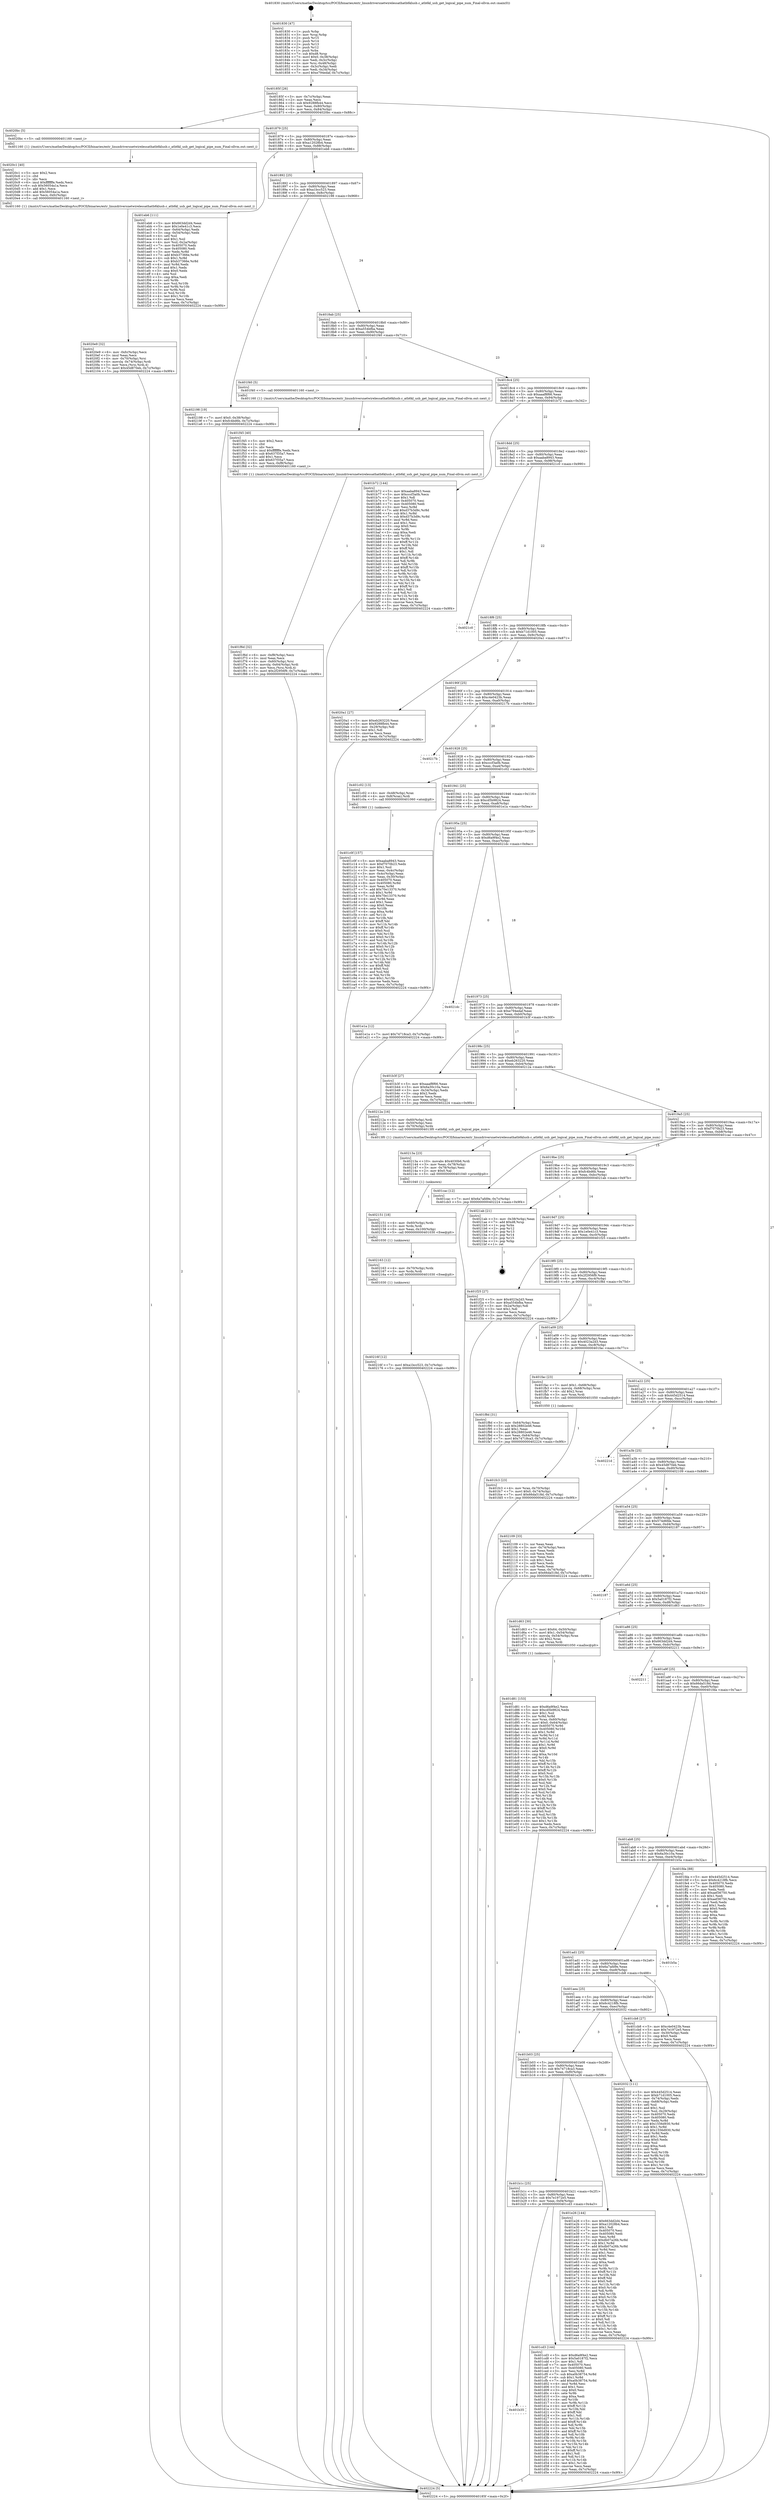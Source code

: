 digraph "0x401830" {
  label = "0x401830 (/mnt/c/Users/mathe/Desktop/tcc/POCII/binaries/extr_linuxdriversnetwirelessathath6klusb.c_ath6kl_usb_get_logical_pipe_num_Final-ollvm.out::main(0))"
  labelloc = "t"
  node[shape=record]

  Entry [label="",width=0.3,height=0.3,shape=circle,fillcolor=black,style=filled]
  "0x40185f" [label="{
     0x40185f [26]\l
     | [instrs]\l
     &nbsp;&nbsp;0x40185f \<+3\>: mov -0x7c(%rbp),%eax\l
     &nbsp;&nbsp;0x401862 \<+2\>: mov %eax,%ecx\l
     &nbsp;&nbsp;0x401864 \<+6\>: sub $0x9288fb44,%ecx\l
     &nbsp;&nbsp;0x40186a \<+3\>: mov %eax,-0x80(%rbp)\l
     &nbsp;&nbsp;0x40186d \<+6\>: mov %ecx,-0x84(%rbp)\l
     &nbsp;&nbsp;0x401873 \<+6\>: je 00000000004020bc \<main+0x88c\>\l
  }"]
  "0x4020bc" [label="{
     0x4020bc [5]\l
     | [instrs]\l
     &nbsp;&nbsp;0x4020bc \<+5\>: call 0000000000401160 \<next_i\>\l
     | [calls]\l
     &nbsp;&nbsp;0x401160 \{1\} (/mnt/c/Users/mathe/Desktop/tcc/POCII/binaries/extr_linuxdriversnetwirelessathath6klusb.c_ath6kl_usb_get_logical_pipe_num_Final-ollvm.out::next_i)\l
  }"]
  "0x401879" [label="{
     0x401879 [25]\l
     | [instrs]\l
     &nbsp;&nbsp;0x401879 \<+5\>: jmp 000000000040187e \<main+0x4e\>\l
     &nbsp;&nbsp;0x40187e \<+3\>: mov -0x80(%rbp),%eax\l
     &nbsp;&nbsp;0x401881 \<+5\>: sub $0xa12028b4,%eax\l
     &nbsp;&nbsp;0x401886 \<+6\>: mov %eax,-0x88(%rbp)\l
     &nbsp;&nbsp;0x40188c \<+6\>: je 0000000000401eb6 \<main+0x686\>\l
  }"]
  Exit [label="",width=0.3,height=0.3,shape=circle,fillcolor=black,style=filled,peripheries=2]
  "0x401eb6" [label="{
     0x401eb6 [111]\l
     | [instrs]\l
     &nbsp;&nbsp;0x401eb6 \<+5\>: mov $0x663dd2d4,%eax\l
     &nbsp;&nbsp;0x401ebb \<+5\>: mov $0x1e0e41c3,%ecx\l
     &nbsp;&nbsp;0x401ec0 \<+3\>: mov -0x64(%rbp),%edx\l
     &nbsp;&nbsp;0x401ec3 \<+3\>: cmp -0x54(%rbp),%edx\l
     &nbsp;&nbsp;0x401ec6 \<+4\>: setl %sil\l
     &nbsp;&nbsp;0x401eca \<+4\>: and $0x1,%sil\l
     &nbsp;&nbsp;0x401ece \<+4\>: mov %sil,-0x2a(%rbp)\l
     &nbsp;&nbsp;0x401ed2 \<+7\>: mov 0x405070,%edx\l
     &nbsp;&nbsp;0x401ed9 \<+7\>: mov 0x405080,%edi\l
     &nbsp;&nbsp;0x401ee0 \<+3\>: mov %edx,%r8d\l
     &nbsp;&nbsp;0x401ee3 \<+7\>: add $0xb37366e,%r8d\l
     &nbsp;&nbsp;0x401eea \<+4\>: sub $0x1,%r8d\l
     &nbsp;&nbsp;0x401eee \<+7\>: sub $0xb37366e,%r8d\l
     &nbsp;&nbsp;0x401ef5 \<+4\>: imul %r8d,%edx\l
     &nbsp;&nbsp;0x401ef9 \<+3\>: and $0x1,%edx\l
     &nbsp;&nbsp;0x401efc \<+3\>: cmp $0x0,%edx\l
     &nbsp;&nbsp;0x401eff \<+4\>: sete %sil\l
     &nbsp;&nbsp;0x401f03 \<+3\>: cmp $0xa,%edi\l
     &nbsp;&nbsp;0x401f06 \<+4\>: setl %r9b\l
     &nbsp;&nbsp;0x401f0a \<+3\>: mov %sil,%r10b\l
     &nbsp;&nbsp;0x401f0d \<+3\>: and %r9b,%r10b\l
     &nbsp;&nbsp;0x401f10 \<+3\>: xor %r9b,%sil\l
     &nbsp;&nbsp;0x401f13 \<+3\>: or %sil,%r10b\l
     &nbsp;&nbsp;0x401f16 \<+4\>: test $0x1,%r10b\l
     &nbsp;&nbsp;0x401f1a \<+3\>: cmovne %ecx,%eax\l
     &nbsp;&nbsp;0x401f1d \<+3\>: mov %eax,-0x7c(%rbp)\l
     &nbsp;&nbsp;0x401f20 \<+5\>: jmp 0000000000402224 \<main+0x9f4\>\l
  }"]
  "0x401892" [label="{
     0x401892 [25]\l
     | [instrs]\l
     &nbsp;&nbsp;0x401892 \<+5\>: jmp 0000000000401897 \<main+0x67\>\l
     &nbsp;&nbsp;0x401897 \<+3\>: mov -0x80(%rbp),%eax\l
     &nbsp;&nbsp;0x40189a \<+5\>: sub $0xa1bcc523,%eax\l
     &nbsp;&nbsp;0x40189f \<+6\>: mov %eax,-0x8c(%rbp)\l
     &nbsp;&nbsp;0x4018a5 \<+6\>: je 0000000000402198 \<main+0x968\>\l
  }"]
  "0x40216f" [label="{
     0x40216f [12]\l
     | [instrs]\l
     &nbsp;&nbsp;0x40216f \<+7\>: movl $0xa1bcc523,-0x7c(%rbp)\l
     &nbsp;&nbsp;0x402176 \<+5\>: jmp 0000000000402224 \<main+0x9f4\>\l
  }"]
  "0x402198" [label="{
     0x402198 [19]\l
     | [instrs]\l
     &nbsp;&nbsp;0x402198 \<+7\>: movl $0x0,-0x38(%rbp)\l
     &nbsp;&nbsp;0x40219f \<+7\>: movl $0xfc4bd6b,-0x7c(%rbp)\l
     &nbsp;&nbsp;0x4021a6 \<+5\>: jmp 0000000000402224 \<main+0x9f4\>\l
  }"]
  "0x4018ab" [label="{
     0x4018ab [25]\l
     | [instrs]\l
     &nbsp;&nbsp;0x4018ab \<+5\>: jmp 00000000004018b0 \<main+0x80\>\l
     &nbsp;&nbsp;0x4018b0 \<+3\>: mov -0x80(%rbp),%eax\l
     &nbsp;&nbsp;0x4018b3 \<+5\>: sub $0xa554bfba,%eax\l
     &nbsp;&nbsp;0x4018b8 \<+6\>: mov %eax,-0x90(%rbp)\l
     &nbsp;&nbsp;0x4018be \<+6\>: je 0000000000401f40 \<main+0x710\>\l
  }"]
  "0x402163" [label="{
     0x402163 [12]\l
     | [instrs]\l
     &nbsp;&nbsp;0x402163 \<+4\>: mov -0x70(%rbp),%rdx\l
     &nbsp;&nbsp;0x402167 \<+3\>: mov %rdx,%rdi\l
     &nbsp;&nbsp;0x40216a \<+5\>: call 0000000000401030 \<free@plt\>\l
     | [calls]\l
     &nbsp;&nbsp;0x401030 \{1\} (unknown)\l
  }"]
  "0x401f40" [label="{
     0x401f40 [5]\l
     | [instrs]\l
     &nbsp;&nbsp;0x401f40 \<+5\>: call 0000000000401160 \<next_i\>\l
     | [calls]\l
     &nbsp;&nbsp;0x401160 \{1\} (/mnt/c/Users/mathe/Desktop/tcc/POCII/binaries/extr_linuxdriversnetwirelessathath6klusb.c_ath6kl_usb_get_logical_pipe_num_Final-ollvm.out::next_i)\l
  }"]
  "0x4018c4" [label="{
     0x4018c4 [25]\l
     | [instrs]\l
     &nbsp;&nbsp;0x4018c4 \<+5\>: jmp 00000000004018c9 \<main+0x99\>\l
     &nbsp;&nbsp;0x4018c9 \<+3\>: mov -0x80(%rbp),%eax\l
     &nbsp;&nbsp;0x4018cc \<+5\>: sub $0xaaaf8f66,%eax\l
     &nbsp;&nbsp;0x4018d1 \<+6\>: mov %eax,-0x94(%rbp)\l
     &nbsp;&nbsp;0x4018d7 \<+6\>: je 0000000000401b72 \<main+0x342\>\l
  }"]
  "0x402151" [label="{
     0x402151 [18]\l
     | [instrs]\l
     &nbsp;&nbsp;0x402151 \<+4\>: mov -0x60(%rbp),%rdx\l
     &nbsp;&nbsp;0x402155 \<+3\>: mov %rdx,%rdi\l
     &nbsp;&nbsp;0x402158 \<+6\>: mov %eax,-0x100(%rbp)\l
     &nbsp;&nbsp;0x40215e \<+5\>: call 0000000000401030 \<free@plt\>\l
     | [calls]\l
     &nbsp;&nbsp;0x401030 \{1\} (unknown)\l
  }"]
  "0x401b72" [label="{
     0x401b72 [144]\l
     | [instrs]\l
     &nbsp;&nbsp;0x401b72 \<+5\>: mov $0xaaba8943,%eax\l
     &nbsp;&nbsp;0x401b77 \<+5\>: mov $0xcccf3a0b,%ecx\l
     &nbsp;&nbsp;0x401b7c \<+2\>: mov $0x1,%dl\l
     &nbsp;&nbsp;0x401b7e \<+7\>: mov 0x405070,%esi\l
     &nbsp;&nbsp;0x401b85 \<+7\>: mov 0x405080,%edi\l
     &nbsp;&nbsp;0x401b8c \<+3\>: mov %esi,%r8d\l
     &nbsp;&nbsp;0x401b8f \<+7\>: add $0xd37b3d9c,%r8d\l
     &nbsp;&nbsp;0x401b96 \<+4\>: sub $0x1,%r8d\l
     &nbsp;&nbsp;0x401b9a \<+7\>: sub $0xd37b3d9c,%r8d\l
     &nbsp;&nbsp;0x401ba1 \<+4\>: imul %r8d,%esi\l
     &nbsp;&nbsp;0x401ba5 \<+3\>: and $0x1,%esi\l
     &nbsp;&nbsp;0x401ba8 \<+3\>: cmp $0x0,%esi\l
     &nbsp;&nbsp;0x401bab \<+4\>: sete %r9b\l
     &nbsp;&nbsp;0x401baf \<+3\>: cmp $0xa,%edi\l
     &nbsp;&nbsp;0x401bb2 \<+4\>: setl %r10b\l
     &nbsp;&nbsp;0x401bb6 \<+3\>: mov %r9b,%r11b\l
     &nbsp;&nbsp;0x401bb9 \<+4\>: xor $0xff,%r11b\l
     &nbsp;&nbsp;0x401bbd \<+3\>: mov %r10b,%bl\l
     &nbsp;&nbsp;0x401bc0 \<+3\>: xor $0xff,%bl\l
     &nbsp;&nbsp;0x401bc3 \<+3\>: xor $0x1,%dl\l
     &nbsp;&nbsp;0x401bc6 \<+3\>: mov %r11b,%r14b\l
     &nbsp;&nbsp;0x401bc9 \<+4\>: and $0xff,%r14b\l
     &nbsp;&nbsp;0x401bcd \<+3\>: and %dl,%r9b\l
     &nbsp;&nbsp;0x401bd0 \<+3\>: mov %bl,%r15b\l
     &nbsp;&nbsp;0x401bd3 \<+4\>: and $0xff,%r15b\l
     &nbsp;&nbsp;0x401bd7 \<+3\>: and %dl,%r10b\l
     &nbsp;&nbsp;0x401bda \<+3\>: or %r9b,%r14b\l
     &nbsp;&nbsp;0x401bdd \<+3\>: or %r10b,%r15b\l
     &nbsp;&nbsp;0x401be0 \<+3\>: xor %r15b,%r14b\l
     &nbsp;&nbsp;0x401be3 \<+3\>: or %bl,%r11b\l
     &nbsp;&nbsp;0x401be6 \<+4\>: xor $0xff,%r11b\l
     &nbsp;&nbsp;0x401bea \<+3\>: or $0x1,%dl\l
     &nbsp;&nbsp;0x401bed \<+3\>: and %dl,%r11b\l
     &nbsp;&nbsp;0x401bf0 \<+3\>: or %r11b,%r14b\l
     &nbsp;&nbsp;0x401bf3 \<+4\>: test $0x1,%r14b\l
     &nbsp;&nbsp;0x401bf7 \<+3\>: cmovne %ecx,%eax\l
     &nbsp;&nbsp;0x401bfa \<+3\>: mov %eax,-0x7c(%rbp)\l
     &nbsp;&nbsp;0x401bfd \<+5\>: jmp 0000000000402224 \<main+0x9f4\>\l
  }"]
  "0x4018dd" [label="{
     0x4018dd [25]\l
     | [instrs]\l
     &nbsp;&nbsp;0x4018dd \<+5\>: jmp 00000000004018e2 \<main+0xb2\>\l
     &nbsp;&nbsp;0x4018e2 \<+3\>: mov -0x80(%rbp),%eax\l
     &nbsp;&nbsp;0x4018e5 \<+5\>: sub $0xaaba8943,%eax\l
     &nbsp;&nbsp;0x4018ea \<+6\>: mov %eax,-0x98(%rbp)\l
     &nbsp;&nbsp;0x4018f0 \<+6\>: je 00000000004021c0 \<main+0x990\>\l
  }"]
  "0x40213a" [label="{
     0x40213a [23]\l
     | [instrs]\l
     &nbsp;&nbsp;0x40213a \<+10\>: movabs $0x4030b6,%rdi\l
     &nbsp;&nbsp;0x402144 \<+3\>: mov %eax,-0x78(%rbp)\l
     &nbsp;&nbsp;0x402147 \<+3\>: mov -0x78(%rbp),%esi\l
     &nbsp;&nbsp;0x40214a \<+2\>: mov $0x0,%al\l
     &nbsp;&nbsp;0x40214c \<+5\>: call 0000000000401040 \<printf@plt\>\l
     | [calls]\l
     &nbsp;&nbsp;0x401040 \{1\} (unknown)\l
  }"]
  "0x4021c0" [label="{
     0x4021c0\l
  }", style=dashed]
  "0x4018f6" [label="{
     0x4018f6 [25]\l
     | [instrs]\l
     &nbsp;&nbsp;0x4018f6 \<+5\>: jmp 00000000004018fb \<main+0xcb\>\l
     &nbsp;&nbsp;0x4018fb \<+3\>: mov -0x80(%rbp),%eax\l
     &nbsp;&nbsp;0x4018fe \<+5\>: sub $0xb71d1005,%eax\l
     &nbsp;&nbsp;0x401903 \<+6\>: mov %eax,-0x9c(%rbp)\l
     &nbsp;&nbsp;0x401909 \<+6\>: je 00000000004020a1 \<main+0x871\>\l
  }"]
  "0x4020e9" [label="{
     0x4020e9 [32]\l
     | [instrs]\l
     &nbsp;&nbsp;0x4020e9 \<+6\>: mov -0xfc(%rbp),%ecx\l
     &nbsp;&nbsp;0x4020ef \<+3\>: imul %eax,%ecx\l
     &nbsp;&nbsp;0x4020f2 \<+4\>: mov -0x70(%rbp),%rsi\l
     &nbsp;&nbsp;0x4020f6 \<+4\>: movslq -0x74(%rbp),%rdi\l
     &nbsp;&nbsp;0x4020fa \<+3\>: mov %ecx,(%rsi,%rdi,4)\l
     &nbsp;&nbsp;0x4020fd \<+7\>: movl $0x45d870eb,-0x7c(%rbp)\l
     &nbsp;&nbsp;0x402104 \<+5\>: jmp 0000000000402224 \<main+0x9f4\>\l
  }"]
  "0x4020a1" [label="{
     0x4020a1 [27]\l
     | [instrs]\l
     &nbsp;&nbsp;0x4020a1 \<+5\>: mov $0xeb263220,%eax\l
     &nbsp;&nbsp;0x4020a6 \<+5\>: mov $0x9288fb44,%ecx\l
     &nbsp;&nbsp;0x4020ab \<+3\>: mov -0x29(%rbp),%dl\l
     &nbsp;&nbsp;0x4020ae \<+3\>: test $0x1,%dl\l
     &nbsp;&nbsp;0x4020b1 \<+3\>: cmovne %ecx,%eax\l
     &nbsp;&nbsp;0x4020b4 \<+3\>: mov %eax,-0x7c(%rbp)\l
     &nbsp;&nbsp;0x4020b7 \<+5\>: jmp 0000000000402224 \<main+0x9f4\>\l
  }"]
  "0x40190f" [label="{
     0x40190f [25]\l
     | [instrs]\l
     &nbsp;&nbsp;0x40190f \<+5\>: jmp 0000000000401914 \<main+0xe4\>\l
     &nbsp;&nbsp;0x401914 \<+3\>: mov -0x80(%rbp),%eax\l
     &nbsp;&nbsp;0x401917 \<+5\>: sub $0xc4e0423b,%eax\l
     &nbsp;&nbsp;0x40191c \<+6\>: mov %eax,-0xa0(%rbp)\l
     &nbsp;&nbsp;0x401922 \<+6\>: je 000000000040217b \<main+0x94b\>\l
  }"]
  "0x4020c1" [label="{
     0x4020c1 [40]\l
     | [instrs]\l
     &nbsp;&nbsp;0x4020c1 \<+5\>: mov $0x2,%ecx\l
     &nbsp;&nbsp;0x4020c6 \<+1\>: cltd\l
     &nbsp;&nbsp;0x4020c7 \<+2\>: idiv %ecx\l
     &nbsp;&nbsp;0x4020c9 \<+6\>: imul $0xfffffffe,%edx,%ecx\l
     &nbsp;&nbsp;0x4020cf \<+6\>: sub $0x56054a1a,%ecx\l
     &nbsp;&nbsp;0x4020d5 \<+3\>: add $0x1,%ecx\l
     &nbsp;&nbsp;0x4020d8 \<+6\>: add $0x56054a1a,%ecx\l
     &nbsp;&nbsp;0x4020de \<+6\>: mov %ecx,-0xfc(%rbp)\l
     &nbsp;&nbsp;0x4020e4 \<+5\>: call 0000000000401160 \<next_i\>\l
     | [calls]\l
     &nbsp;&nbsp;0x401160 \{1\} (/mnt/c/Users/mathe/Desktop/tcc/POCII/binaries/extr_linuxdriversnetwirelessathath6klusb.c_ath6kl_usb_get_logical_pipe_num_Final-ollvm.out::next_i)\l
  }"]
  "0x40217b" [label="{
     0x40217b\l
  }", style=dashed]
  "0x401928" [label="{
     0x401928 [25]\l
     | [instrs]\l
     &nbsp;&nbsp;0x401928 \<+5\>: jmp 000000000040192d \<main+0xfd\>\l
     &nbsp;&nbsp;0x40192d \<+3\>: mov -0x80(%rbp),%eax\l
     &nbsp;&nbsp;0x401930 \<+5\>: sub $0xcccf3a0b,%eax\l
     &nbsp;&nbsp;0x401935 \<+6\>: mov %eax,-0xa4(%rbp)\l
     &nbsp;&nbsp;0x40193b \<+6\>: je 0000000000401c02 \<main+0x3d2\>\l
  }"]
  "0x401fc3" [label="{
     0x401fc3 [23]\l
     | [instrs]\l
     &nbsp;&nbsp;0x401fc3 \<+4\>: mov %rax,-0x70(%rbp)\l
     &nbsp;&nbsp;0x401fc7 \<+7\>: movl $0x0,-0x74(%rbp)\l
     &nbsp;&nbsp;0x401fce \<+7\>: movl $0x66da518d,-0x7c(%rbp)\l
     &nbsp;&nbsp;0x401fd5 \<+5\>: jmp 0000000000402224 \<main+0x9f4\>\l
  }"]
  "0x401c02" [label="{
     0x401c02 [13]\l
     | [instrs]\l
     &nbsp;&nbsp;0x401c02 \<+4\>: mov -0x48(%rbp),%rax\l
     &nbsp;&nbsp;0x401c06 \<+4\>: mov 0x8(%rax),%rdi\l
     &nbsp;&nbsp;0x401c0a \<+5\>: call 0000000000401060 \<atoi@plt\>\l
     | [calls]\l
     &nbsp;&nbsp;0x401060 \{1\} (unknown)\l
  }"]
  "0x401941" [label="{
     0x401941 [25]\l
     | [instrs]\l
     &nbsp;&nbsp;0x401941 \<+5\>: jmp 0000000000401946 \<main+0x116\>\l
     &nbsp;&nbsp;0x401946 \<+3\>: mov -0x80(%rbp),%eax\l
     &nbsp;&nbsp;0x401949 \<+5\>: sub $0xcd5b9824,%eax\l
     &nbsp;&nbsp;0x40194e \<+6\>: mov %eax,-0xa8(%rbp)\l
     &nbsp;&nbsp;0x401954 \<+6\>: je 0000000000401e1a \<main+0x5ea\>\l
  }"]
  "0x401f6d" [label="{
     0x401f6d [32]\l
     | [instrs]\l
     &nbsp;&nbsp;0x401f6d \<+6\>: mov -0xf8(%rbp),%ecx\l
     &nbsp;&nbsp;0x401f73 \<+3\>: imul %eax,%ecx\l
     &nbsp;&nbsp;0x401f76 \<+4\>: mov -0x60(%rbp),%rsi\l
     &nbsp;&nbsp;0x401f7a \<+4\>: movslq -0x64(%rbp),%rdi\l
     &nbsp;&nbsp;0x401f7e \<+3\>: mov %ecx,(%rsi,%rdi,4)\l
     &nbsp;&nbsp;0x401f81 \<+7\>: movl $0x2f2956f9,-0x7c(%rbp)\l
     &nbsp;&nbsp;0x401f88 \<+5\>: jmp 0000000000402224 \<main+0x9f4\>\l
  }"]
  "0x401e1a" [label="{
     0x401e1a [12]\l
     | [instrs]\l
     &nbsp;&nbsp;0x401e1a \<+7\>: movl $0x74718ca3,-0x7c(%rbp)\l
     &nbsp;&nbsp;0x401e21 \<+5\>: jmp 0000000000402224 \<main+0x9f4\>\l
  }"]
  "0x40195a" [label="{
     0x40195a [25]\l
     | [instrs]\l
     &nbsp;&nbsp;0x40195a \<+5\>: jmp 000000000040195f \<main+0x12f\>\l
     &nbsp;&nbsp;0x40195f \<+3\>: mov -0x80(%rbp),%eax\l
     &nbsp;&nbsp;0x401962 \<+5\>: sub $0xd6a9f4e2,%eax\l
     &nbsp;&nbsp;0x401967 \<+6\>: mov %eax,-0xac(%rbp)\l
     &nbsp;&nbsp;0x40196d \<+6\>: je 00000000004021dc \<main+0x9ac\>\l
  }"]
  "0x401f45" [label="{
     0x401f45 [40]\l
     | [instrs]\l
     &nbsp;&nbsp;0x401f45 \<+5\>: mov $0x2,%ecx\l
     &nbsp;&nbsp;0x401f4a \<+1\>: cltd\l
     &nbsp;&nbsp;0x401f4b \<+2\>: idiv %ecx\l
     &nbsp;&nbsp;0x401f4d \<+6\>: imul $0xfffffffe,%edx,%ecx\l
     &nbsp;&nbsp;0x401f53 \<+6\>: sub $0x637f35a7,%ecx\l
     &nbsp;&nbsp;0x401f59 \<+3\>: add $0x1,%ecx\l
     &nbsp;&nbsp;0x401f5c \<+6\>: add $0x637f35a7,%ecx\l
     &nbsp;&nbsp;0x401f62 \<+6\>: mov %ecx,-0xf8(%rbp)\l
     &nbsp;&nbsp;0x401f68 \<+5\>: call 0000000000401160 \<next_i\>\l
     | [calls]\l
     &nbsp;&nbsp;0x401160 \{1\} (/mnt/c/Users/mathe/Desktop/tcc/POCII/binaries/extr_linuxdriversnetwirelessathath6klusb.c_ath6kl_usb_get_logical_pipe_num_Final-ollvm.out::next_i)\l
  }"]
  "0x4021dc" [label="{
     0x4021dc\l
  }", style=dashed]
  "0x401973" [label="{
     0x401973 [25]\l
     | [instrs]\l
     &nbsp;&nbsp;0x401973 \<+5\>: jmp 0000000000401978 \<main+0x148\>\l
     &nbsp;&nbsp;0x401978 \<+3\>: mov -0x80(%rbp),%eax\l
     &nbsp;&nbsp;0x40197b \<+5\>: sub $0xe794edaf,%eax\l
     &nbsp;&nbsp;0x401980 \<+6\>: mov %eax,-0xb0(%rbp)\l
     &nbsp;&nbsp;0x401986 \<+6\>: je 0000000000401b3f \<main+0x30f\>\l
  }"]
  "0x401d81" [label="{
     0x401d81 [153]\l
     | [instrs]\l
     &nbsp;&nbsp;0x401d81 \<+5\>: mov $0xd6a9f4e2,%ecx\l
     &nbsp;&nbsp;0x401d86 \<+5\>: mov $0xcd5b9824,%edx\l
     &nbsp;&nbsp;0x401d8b \<+3\>: mov $0x1,%sil\l
     &nbsp;&nbsp;0x401d8e \<+3\>: xor %r8d,%r8d\l
     &nbsp;&nbsp;0x401d91 \<+4\>: mov %rax,-0x60(%rbp)\l
     &nbsp;&nbsp;0x401d95 \<+7\>: movl $0x0,-0x64(%rbp)\l
     &nbsp;&nbsp;0x401d9c \<+8\>: mov 0x405070,%r9d\l
     &nbsp;&nbsp;0x401da4 \<+8\>: mov 0x405080,%r10d\l
     &nbsp;&nbsp;0x401dac \<+4\>: sub $0x1,%r8d\l
     &nbsp;&nbsp;0x401db0 \<+3\>: mov %r9d,%r11d\l
     &nbsp;&nbsp;0x401db3 \<+3\>: add %r8d,%r11d\l
     &nbsp;&nbsp;0x401db6 \<+4\>: imul %r11d,%r9d\l
     &nbsp;&nbsp;0x401dba \<+4\>: and $0x1,%r9d\l
     &nbsp;&nbsp;0x401dbe \<+4\>: cmp $0x0,%r9d\l
     &nbsp;&nbsp;0x401dc2 \<+3\>: sete %bl\l
     &nbsp;&nbsp;0x401dc5 \<+4\>: cmp $0xa,%r10d\l
     &nbsp;&nbsp;0x401dc9 \<+4\>: setl %r14b\l
     &nbsp;&nbsp;0x401dcd \<+3\>: mov %bl,%r15b\l
     &nbsp;&nbsp;0x401dd0 \<+4\>: xor $0xff,%r15b\l
     &nbsp;&nbsp;0x401dd4 \<+3\>: mov %r14b,%r12b\l
     &nbsp;&nbsp;0x401dd7 \<+4\>: xor $0xff,%r12b\l
     &nbsp;&nbsp;0x401ddb \<+4\>: xor $0x0,%sil\l
     &nbsp;&nbsp;0x401ddf \<+3\>: mov %r15b,%r13b\l
     &nbsp;&nbsp;0x401de2 \<+4\>: and $0x0,%r13b\l
     &nbsp;&nbsp;0x401de6 \<+3\>: and %sil,%bl\l
     &nbsp;&nbsp;0x401de9 \<+3\>: mov %r12b,%al\l
     &nbsp;&nbsp;0x401dec \<+2\>: and $0x0,%al\l
     &nbsp;&nbsp;0x401dee \<+3\>: and %sil,%r14b\l
     &nbsp;&nbsp;0x401df1 \<+3\>: or %bl,%r13b\l
     &nbsp;&nbsp;0x401df4 \<+3\>: or %r14b,%al\l
     &nbsp;&nbsp;0x401df7 \<+3\>: xor %al,%r13b\l
     &nbsp;&nbsp;0x401dfa \<+3\>: or %r12b,%r15b\l
     &nbsp;&nbsp;0x401dfd \<+4\>: xor $0xff,%r15b\l
     &nbsp;&nbsp;0x401e01 \<+4\>: or $0x0,%sil\l
     &nbsp;&nbsp;0x401e05 \<+3\>: and %sil,%r15b\l
     &nbsp;&nbsp;0x401e08 \<+3\>: or %r15b,%r13b\l
     &nbsp;&nbsp;0x401e0b \<+4\>: test $0x1,%r13b\l
     &nbsp;&nbsp;0x401e0f \<+3\>: cmovne %edx,%ecx\l
     &nbsp;&nbsp;0x401e12 \<+3\>: mov %ecx,-0x7c(%rbp)\l
     &nbsp;&nbsp;0x401e15 \<+5\>: jmp 0000000000402224 \<main+0x9f4\>\l
  }"]
  "0x401b3f" [label="{
     0x401b3f [27]\l
     | [instrs]\l
     &nbsp;&nbsp;0x401b3f \<+5\>: mov $0xaaaf8f66,%eax\l
     &nbsp;&nbsp;0x401b44 \<+5\>: mov $0x6a30c10a,%ecx\l
     &nbsp;&nbsp;0x401b49 \<+3\>: mov -0x34(%rbp),%edx\l
     &nbsp;&nbsp;0x401b4c \<+3\>: cmp $0x2,%edx\l
     &nbsp;&nbsp;0x401b4f \<+3\>: cmovne %ecx,%eax\l
     &nbsp;&nbsp;0x401b52 \<+3\>: mov %eax,-0x7c(%rbp)\l
     &nbsp;&nbsp;0x401b55 \<+5\>: jmp 0000000000402224 \<main+0x9f4\>\l
  }"]
  "0x40198c" [label="{
     0x40198c [25]\l
     | [instrs]\l
     &nbsp;&nbsp;0x40198c \<+5\>: jmp 0000000000401991 \<main+0x161\>\l
     &nbsp;&nbsp;0x401991 \<+3\>: mov -0x80(%rbp),%eax\l
     &nbsp;&nbsp;0x401994 \<+5\>: sub $0xeb263220,%eax\l
     &nbsp;&nbsp;0x401999 \<+6\>: mov %eax,-0xb4(%rbp)\l
     &nbsp;&nbsp;0x40199f \<+6\>: je 000000000040212a \<main+0x8fa\>\l
  }"]
  "0x402224" [label="{
     0x402224 [5]\l
     | [instrs]\l
     &nbsp;&nbsp;0x402224 \<+5\>: jmp 000000000040185f \<main+0x2f\>\l
  }"]
  "0x401830" [label="{
     0x401830 [47]\l
     | [instrs]\l
     &nbsp;&nbsp;0x401830 \<+1\>: push %rbp\l
     &nbsp;&nbsp;0x401831 \<+3\>: mov %rsp,%rbp\l
     &nbsp;&nbsp;0x401834 \<+2\>: push %r15\l
     &nbsp;&nbsp;0x401836 \<+2\>: push %r14\l
     &nbsp;&nbsp;0x401838 \<+2\>: push %r13\l
     &nbsp;&nbsp;0x40183a \<+2\>: push %r12\l
     &nbsp;&nbsp;0x40183c \<+1\>: push %rbx\l
     &nbsp;&nbsp;0x40183d \<+7\>: sub $0xd8,%rsp\l
     &nbsp;&nbsp;0x401844 \<+7\>: movl $0x0,-0x38(%rbp)\l
     &nbsp;&nbsp;0x40184b \<+3\>: mov %edi,-0x3c(%rbp)\l
     &nbsp;&nbsp;0x40184e \<+4\>: mov %rsi,-0x48(%rbp)\l
     &nbsp;&nbsp;0x401852 \<+3\>: mov -0x3c(%rbp),%edi\l
     &nbsp;&nbsp;0x401855 \<+3\>: mov %edi,-0x34(%rbp)\l
     &nbsp;&nbsp;0x401858 \<+7\>: movl $0xe794edaf,-0x7c(%rbp)\l
  }"]
  "0x401c0f" [label="{
     0x401c0f [157]\l
     | [instrs]\l
     &nbsp;&nbsp;0x401c0f \<+5\>: mov $0xaaba8943,%ecx\l
     &nbsp;&nbsp;0x401c14 \<+5\>: mov $0xf7070b23,%edx\l
     &nbsp;&nbsp;0x401c19 \<+3\>: mov $0x1,%sil\l
     &nbsp;&nbsp;0x401c1c \<+3\>: mov %eax,-0x4c(%rbp)\l
     &nbsp;&nbsp;0x401c1f \<+3\>: mov -0x4c(%rbp),%eax\l
     &nbsp;&nbsp;0x401c22 \<+3\>: mov %eax,-0x30(%rbp)\l
     &nbsp;&nbsp;0x401c25 \<+7\>: mov 0x405070,%eax\l
     &nbsp;&nbsp;0x401c2c \<+8\>: mov 0x405080,%r8d\l
     &nbsp;&nbsp;0x401c34 \<+3\>: mov %eax,%r9d\l
     &nbsp;&nbsp;0x401c37 \<+7\>: add $0x70e13370,%r9d\l
     &nbsp;&nbsp;0x401c3e \<+4\>: sub $0x1,%r9d\l
     &nbsp;&nbsp;0x401c42 \<+7\>: sub $0x70e13370,%r9d\l
     &nbsp;&nbsp;0x401c49 \<+4\>: imul %r9d,%eax\l
     &nbsp;&nbsp;0x401c4d \<+3\>: and $0x1,%eax\l
     &nbsp;&nbsp;0x401c50 \<+3\>: cmp $0x0,%eax\l
     &nbsp;&nbsp;0x401c53 \<+4\>: sete %r10b\l
     &nbsp;&nbsp;0x401c57 \<+4\>: cmp $0xa,%r8d\l
     &nbsp;&nbsp;0x401c5b \<+4\>: setl %r11b\l
     &nbsp;&nbsp;0x401c5f \<+3\>: mov %r10b,%bl\l
     &nbsp;&nbsp;0x401c62 \<+3\>: xor $0xff,%bl\l
     &nbsp;&nbsp;0x401c65 \<+3\>: mov %r11b,%r14b\l
     &nbsp;&nbsp;0x401c68 \<+4\>: xor $0xff,%r14b\l
     &nbsp;&nbsp;0x401c6c \<+4\>: xor $0x0,%sil\l
     &nbsp;&nbsp;0x401c70 \<+3\>: mov %bl,%r15b\l
     &nbsp;&nbsp;0x401c73 \<+4\>: and $0x0,%r15b\l
     &nbsp;&nbsp;0x401c77 \<+3\>: and %sil,%r10b\l
     &nbsp;&nbsp;0x401c7a \<+3\>: mov %r14b,%r12b\l
     &nbsp;&nbsp;0x401c7d \<+4\>: and $0x0,%r12b\l
     &nbsp;&nbsp;0x401c81 \<+3\>: and %sil,%r11b\l
     &nbsp;&nbsp;0x401c84 \<+3\>: or %r10b,%r15b\l
     &nbsp;&nbsp;0x401c87 \<+3\>: or %r11b,%r12b\l
     &nbsp;&nbsp;0x401c8a \<+3\>: xor %r12b,%r15b\l
     &nbsp;&nbsp;0x401c8d \<+3\>: or %r14b,%bl\l
     &nbsp;&nbsp;0x401c90 \<+3\>: xor $0xff,%bl\l
     &nbsp;&nbsp;0x401c93 \<+4\>: or $0x0,%sil\l
     &nbsp;&nbsp;0x401c97 \<+3\>: and %sil,%bl\l
     &nbsp;&nbsp;0x401c9a \<+3\>: or %bl,%r15b\l
     &nbsp;&nbsp;0x401c9d \<+4\>: test $0x1,%r15b\l
     &nbsp;&nbsp;0x401ca1 \<+3\>: cmovne %edx,%ecx\l
     &nbsp;&nbsp;0x401ca4 \<+3\>: mov %ecx,-0x7c(%rbp)\l
     &nbsp;&nbsp;0x401ca7 \<+5\>: jmp 0000000000402224 \<main+0x9f4\>\l
  }"]
  "0x401b35" [label="{
     0x401b35\l
  }", style=dashed]
  "0x40212a" [label="{
     0x40212a [16]\l
     | [instrs]\l
     &nbsp;&nbsp;0x40212a \<+4\>: mov -0x60(%rbp),%rdi\l
     &nbsp;&nbsp;0x40212e \<+3\>: mov -0x50(%rbp),%esi\l
     &nbsp;&nbsp;0x402131 \<+4\>: mov -0x70(%rbp),%rdx\l
     &nbsp;&nbsp;0x402135 \<+5\>: call 00000000004013f0 \<ath6kl_usb_get_logical_pipe_num\>\l
     | [calls]\l
     &nbsp;&nbsp;0x4013f0 \{1\} (/mnt/c/Users/mathe/Desktop/tcc/POCII/binaries/extr_linuxdriversnetwirelessathath6klusb.c_ath6kl_usb_get_logical_pipe_num_Final-ollvm.out::ath6kl_usb_get_logical_pipe_num)\l
  }"]
  "0x4019a5" [label="{
     0x4019a5 [25]\l
     | [instrs]\l
     &nbsp;&nbsp;0x4019a5 \<+5\>: jmp 00000000004019aa \<main+0x17a\>\l
     &nbsp;&nbsp;0x4019aa \<+3\>: mov -0x80(%rbp),%eax\l
     &nbsp;&nbsp;0x4019ad \<+5\>: sub $0xf7070b23,%eax\l
     &nbsp;&nbsp;0x4019b2 \<+6\>: mov %eax,-0xb8(%rbp)\l
     &nbsp;&nbsp;0x4019b8 \<+6\>: je 0000000000401cac \<main+0x47c\>\l
  }"]
  "0x401cd3" [label="{
     0x401cd3 [144]\l
     | [instrs]\l
     &nbsp;&nbsp;0x401cd3 \<+5\>: mov $0xd6a9f4e2,%eax\l
     &nbsp;&nbsp;0x401cd8 \<+5\>: mov $0x5a0187f2,%ecx\l
     &nbsp;&nbsp;0x401cdd \<+2\>: mov $0x1,%dl\l
     &nbsp;&nbsp;0x401cdf \<+7\>: mov 0x405070,%esi\l
     &nbsp;&nbsp;0x401ce6 \<+7\>: mov 0x405080,%edi\l
     &nbsp;&nbsp;0x401ced \<+3\>: mov %esi,%r8d\l
     &nbsp;&nbsp;0x401cf0 \<+7\>: sub $0xa0b38754,%r8d\l
     &nbsp;&nbsp;0x401cf7 \<+4\>: sub $0x1,%r8d\l
     &nbsp;&nbsp;0x401cfb \<+7\>: add $0xa0b38754,%r8d\l
     &nbsp;&nbsp;0x401d02 \<+4\>: imul %r8d,%esi\l
     &nbsp;&nbsp;0x401d06 \<+3\>: and $0x1,%esi\l
     &nbsp;&nbsp;0x401d09 \<+3\>: cmp $0x0,%esi\l
     &nbsp;&nbsp;0x401d0c \<+4\>: sete %r9b\l
     &nbsp;&nbsp;0x401d10 \<+3\>: cmp $0xa,%edi\l
     &nbsp;&nbsp;0x401d13 \<+4\>: setl %r10b\l
     &nbsp;&nbsp;0x401d17 \<+3\>: mov %r9b,%r11b\l
     &nbsp;&nbsp;0x401d1a \<+4\>: xor $0xff,%r11b\l
     &nbsp;&nbsp;0x401d1e \<+3\>: mov %r10b,%bl\l
     &nbsp;&nbsp;0x401d21 \<+3\>: xor $0xff,%bl\l
     &nbsp;&nbsp;0x401d24 \<+3\>: xor $0x1,%dl\l
     &nbsp;&nbsp;0x401d27 \<+3\>: mov %r11b,%r14b\l
     &nbsp;&nbsp;0x401d2a \<+4\>: and $0xff,%r14b\l
     &nbsp;&nbsp;0x401d2e \<+3\>: and %dl,%r9b\l
     &nbsp;&nbsp;0x401d31 \<+3\>: mov %bl,%r15b\l
     &nbsp;&nbsp;0x401d34 \<+4\>: and $0xff,%r15b\l
     &nbsp;&nbsp;0x401d38 \<+3\>: and %dl,%r10b\l
     &nbsp;&nbsp;0x401d3b \<+3\>: or %r9b,%r14b\l
     &nbsp;&nbsp;0x401d3e \<+3\>: or %r10b,%r15b\l
     &nbsp;&nbsp;0x401d41 \<+3\>: xor %r15b,%r14b\l
     &nbsp;&nbsp;0x401d44 \<+3\>: or %bl,%r11b\l
     &nbsp;&nbsp;0x401d47 \<+4\>: xor $0xff,%r11b\l
     &nbsp;&nbsp;0x401d4b \<+3\>: or $0x1,%dl\l
     &nbsp;&nbsp;0x401d4e \<+3\>: and %dl,%r11b\l
     &nbsp;&nbsp;0x401d51 \<+3\>: or %r11b,%r14b\l
     &nbsp;&nbsp;0x401d54 \<+4\>: test $0x1,%r14b\l
     &nbsp;&nbsp;0x401d58 \<+3\>: cmovne %ecx,%eax\l
     &nbsp;&nbsp;0x401d5b \<+3\>: mov %eax,-0x7c(%rbp)\l
     &nbsp;&nbsp;0x401d5e \<+5\>: jmp 0000000000402224 \<main+0x9f4\>\l
  }"]
  "0x401cac" [label="{
     0x401cac [12]\l
     | [instrs]\l
     &nbsp;&nbsp;0x401cac \<+7\>: movl $0x6a7afd9e,-0x7c(%rbp)\l
     &nbsp;&nbsp;0x401cb3 \<+5\>: jmp 0000000000402224 \<main+0x9f4\>\l
  }"]
  "0x4019be" [label="{
     0x4019be [25]\l
     | [instrs]\l
     &nbsp;&nbsp;0x4019be \<+5\>: jmp 00000000004019c3 \<main+0x193\>\l
     &nbsp;&nbsp;0x4019c3 \<+3\>: mov -0x80(%rbp),%eax\l
     &nbsp;&nbsp;0x4019c6 \<+5\>: sub $0xfc4bd6b,%eax\l
     &nbsp;&nbsp;0x4019cb \<+6\>: mov %eax,-0xbc(%rbp)\l
     &nbsp;&nbsp;0x4019d1 \<+6\>: je 00000000004021ab \<main+0x97b\>\l
  }"]
  "0x401b1c" [label="{
     0x401b1c [25]\l
     | [instrs]\l
     &nbsp;&nbsp;0x401b1c \<+5\>: jmp 0000000000401b21 \<main+0x2f1\>\l
     &nbsp;&nbsp;0x401b21 \<+3\>: mov -0x80(%rbp),%eax\l
     &nbsp;&nbsp;0x401b24 \<+5\>: sub $0x7e1972e5,%eax\l
     &nbsp;&nbsp;0x401b29 \<+6\>: mov %eax,-0xf4(%rbp)\l
     &nbsp;&nbsp;0x401b2f \<+6\>: je 0000000000401cd3 \<main+0x4a3\>\l
  }"]
  "0x4021ab" [label="{
     0x4021ab [21]\l
     | [instrs]\l
     &nbsp;&nbsp;0x4021ab \<+3\>: mov -0x38(%rbp),%eax\l
     &nbsp;&nbsp;0x4021ae \<+7\>: add $0xd8,%rsp\l
     &nbsp;&nbsp;0x4021b5 \<+1\>: pop %rbx\l
     &nbsp;&nbsp;0x4021b6 \<+2\>: pop %r12\l
     &nbsp;&nbsp;0x4021b8 \<+2\>: pop %r13\l
     &nbsp;&nbsp;0x4021ba \<+2\>: pop %r14\l
     &nbsp;&nbsp;0x4021bc \<+2\>: pop %r15\l
     &nbsp;&nbsp;0x4021be \<+1\>: pop %rbp\l
     &nbsp;&nbsp;0x4021bf \<+1\>: ret\l
  }"]
  "0x4019d7" [label="{
     0x4019d7 [25]\l
     | [instrs]\l
     &nbsp;&nbsp;0x4019d7 \<+5\>: jmp 00000000004019dc \<main+0x1ac\>\l
     &nbsp;&nbsp;0x4019dc \<+3\>: mov -0x80(%rbp),%eax\l
     &nbsp;&nbsp;0x4019df \<+5\>: sub $0x1e0e41c3,%eax\l
     &nbsp;&nbsp;0x4019e4 \<+6\>: mov %eax,-0xc0(%rbp)\l
     &nbsp;&nbsp;0x4019ea \<+6\>: je 0000000000401f25 \<main+0x6f5\>\l
  }"]
  "0x401e26" [label="{
     0x401e26 [144]\l
     | [instrs]\l
     &nbsp;&nbsp;0x401e26 \<+5\>: mov $0x663dd2d4,%eax\l
     &nbsp;&nbsp;0x401e2b \<+5\>: mov $0xa12028b4,%ecx\l
     &nbsp;&nbsp;0x401e30 \<+2\>: mov $0x1,%dl\l
     &nbsp;&nbsp;0x401e32 \<+7\>: mov 0x405070,%esi\l
     &nbsp;&nbsp;0x401e39 \<+7\>: mov 0x405080,%edi\l
     &nbsp;&nbsp;0x401e40 \<+3\>: mov %esi,%r8d\l
     &nbsp;&nbsp;0x401e43 \<+7\>: sub $0xdb07a26b,%r8d\l
     &nbsp;&nbsp;0x401e4a \<+4\>: sub $0x1,%r8d\l
     &nbsp;&nbsp;0x401e4e \<+7\>: add $0xdb07a26b,%r8d\l
     &nbsp;&nbsp;0x401e55 \<+4\>: imul %r8d,%esi\l
     &nbsp;&nbsp;0x401e59 \<+3\>: and $0x1,%esi\l
     &nbsp;&nbsp;0x401e5c \<+3\>: cmp $0x0,%esi\l
     &nbsp;&nbsp;0x401e5f \<+4\>: sete %r9b\l
     &nbsp;&nbsp;0x401e63 \<+3\>: cmp $0xa,%edi\l
     &nbsp;&nbsp;0x401e66 \<+4\>: setl %r10b\l
     &nbsp;&nbsp;0x401e6a \<+3\>: mov %r9b,%r11b\l
     &nbsp;&nbsp;0x401e6d \<+4\>: xor $0xff,%r11b\l
     &nbsp;&nbsp;0x401e71 \<+3\>: mov %r10b,%bl\l
     &nbsp;&nbsp;0x401e74 \<+3\>: xor $0xff,%bl\l
     &nbsp;&nbsp;0x401e77 \<+3\>: xor $0x0,%dl\l
     &nbsp;&nbsp;0x401e7a \<+3\>: mov %r11b,%r14b\l
     &nbsp;&nbsp;0x401e7d \<+4\>: and $0x0,%r14b\l
     &nbsp;&nbsp;0x401e81 \<+3\>: and %dl,%r9b\l
     &nbsp;&nbsp;0x401e84 \<+3\>: mov %bl,%r15b\l
     &nbsp;&nbsp;0x401e87 \<+4\>: and $0x0,%r15b\l
     &nbsp;&nbsp;0x401e8b \<+3\>: and %dl,%r10b\l
     &nbsp;&nbsp;0x401e8e \<+3\>: or %r9b,%r14b\l
     &nbsp;&nbsp;0x401e91 \<+3\>: or %r10b,%r15b\l
     &nbsp;&nbsp;0x401e94 \<+3\>: xor %r15b,%r14b\l
     &nbsp;&nbsp;0x401e97 \<+3\>: or %bl,%r11b\l
     &nbsp;&nbsp;0x401e9a \<+4\>: xor $0xff,%r11b\l
     &nbsp;&nbsp;0x401e9e \<+3\>: or $0x0,%dl\l
     &nbsp;&nbsp;0x401ea1 \<+3\>: and %dl,%r11b\l
     &nbsp;&nbsp;0x401ea4 \<+3\>: or %r11b,%r14b\l
     &nbsp;&nbsp;0x401ea7 \<+4\>: test $0x1,%r14b\l
     &nbsp;&nbsp;0x401eab \<+3\>: cmovne %ecx,%eax\l
     &nbsp;&nbsp;0x401eae \<+3\>: mov %eax,-0x7c(%rbp)\l
     &nbsp;&nbsp;0x401eb1 \<+5\>: jmp 0000000000402224 \<main+0x9f4\>\l
  }"]
  "0x401f25" [label="{
     0x401f25 [27]\l
     | [instrs]\l
     &nbsp;&nbsp;0x401f25 \<+5\>: mov $0x4023a2d3,%eax\l
     &nbsp;&nbsp;0x401f2a \<+5\>: mov $0xa554bfba,%ecx\l
     &nbsp;&nbsp;0x401f2f \<+3\>: mov -0x2a(%rbp),%dl\l
     &nbsp;&nbsp;0x401f32 \<+3\>: test $0x1,%dl\l
     &nbsp;&nbsp;0x401f35 \<+3\>: cmovne %ecx,%eax\l
     &nbsp;&nbsp;0x401f38 \<+3\>: mov %eax,-0x7c(%rbp)\l
     &nbsp;&nbsp;0x401f3b \<+5\>: jmp 0000000000402224 \<main+0x9f4\>\l
  }"]
  "0x4019f0" [label="{
     0x4019f0 [25]\l
     | [instrs]\l
     &nbsp;&nbsp;0x4019f0 \<+5\>: jmp 00000000004019f5 \<main+0x1c5\>\l
     &nbsp;&nbsp;0x4019f5 \<+3\>: mov -0x80(%rbp),%eax\l
     &nbsp;&nbsp;0x4019f8 \<+5\>: sub $0x2f2956f9,%eax\l
     &nbsp;&nbsp;0x4019fd \<+6\>: mov %eax,-0xc4(%rbp)\l
     &nbsp;&nbsp;0x401a03 \<+6\>: je 0000000000401f8d \<main+0x75d\>\l
  }"]
  "0x401b03" [label="{
     0x401b03 [25]\l
     | [instrs]\l
     &nbsp;&nbsp;0x401b03 \<+5\>: jmp 0000000000401b08 \<main+0x2d8\>\l
     &nbsp;&nbsp;0x401b08 \<+3\>: mov -0x80(%rbp),%eax\l
     &nbsp;&nbsp;0x401b0b \<+5\>: sub $0x74718ca3,%eax\l
     &nbsp;&nbsp;0x401b10 \<+6\>: mov %eax,-0xf0(%rbp)\l
     &nbsp;&nbsp;0x401b16 \<+6\>: je 0000000000401e26 \<main+0x5f6\>\l
  }"]
  "0x401f8d" [label="{
     0x401f8d [31]\l
     | [instrs]\l
     &nbsp;&nbsp;0x401f8d \<+3\>: mov -0x64(%rbp),%eax\l
     &nbsp;&nbsp;0x401f90 \<+5\>: sub $0x28802e46,%eax\l
     &nbsp;&nbsp;0x401f95 \<+3\>: add $0x1,%eax\l
     &nbsp;&nbsp;0x401f98 \<+5\>: add $0x28802e46,%eax\l
     &nbsp;&nbsp;0x401f9d \<+3\>: mov %eax,-0x64(%rbp)\l
     &nbsp;&nbsp;0x401fa0 \<+7\>: movl $0x74718ca3,-0x7c(%rbp)\l
     &nbsp;&nbsp;0x401fa7 \<+5\>: jmp 0000000000402224 \<main+0x9f4\>\l
  }"]
  "0x401a09" [label="{
     0x401a09 [25]\l
     | [instrs]\l
     &nbsp;&nbsp;0x401a09 \<+5\>: jmp 0000000000401a0e \<main+0x1de\>\l
     &nbsp;&nbsp;0x401a0e \<+3\>: mov -0x80(%rbp),%eax\l
     &nbsp;&nbsp;0x401a11 \<+5\>: sub $0x4023a2d3,%eax\l
     &nbsp;&nbsp;0x401a16 \<+6\>: mov %eax,-0xc8(%rbp)\l
     &nbsp;&nbsp;0x401a1c \<+6\>: je 0000000000401fac \<main+0x77c\>\l
  }"]
  "0x402032" [label="{
     0x402032 [111]\l
     | [instrs]\l
     &nbsp;&nbsp;0x402032 \<+5\>: mov $0x445d2514,%eax\l
     &nbsp;&nbsp;0x402037 \<+5\>: mov $0xb71d1005,%ecx\l
     &nbsp;&nbsp;0x40203c \<+3\>: mov -0x74(%rbp),%edx\l
     &nbsp;&nbsp;0x40203f \<+3\>: cmp -0x68(%rbp),%edx\l
     &nbsp;&nbsp;0x402042 \<+4\>: setl %sil\l
     &nbsp;&nbsp;0x402046 \<+4\>: and $0x1,%sil\l
     &nbsp;&nbsp;0x40204a \<+4\>: mov %sil,-0x29(%rbp)\l
     &nbsp;&nbsp;0x40204e \<+7\>: mov 0x405070,%edx\l
     &nbsp;&nbsp;0x402055 \<+7\>: mov 0x405080,%edi\l
     &nbsp;&nbsp;0x40205c \<+3\>: mov %edx,%r8d\l
     &nbsp;&nbsp;0x40205f \<+7\>: add $0x1556d930,%r8d\l
     &nbsp;&nbsp;0x402066 \<+4\>: sub $0x1,%r8d\l
     &nbsp;&nbsp;0x40206a \<+7\>: sub $0x1556d930,%r8d\l
     &nbsp;&nbsp;0x402071 \<+4\>: imul %r8d,%edx\l
     &nbsp;&nbsp;0x402075 \<+3\>: and $0x1,%edx\l
     &nbsp;&nbsp;0x402078 \<+3\>: cmp $0x0,%edx\l
     &nbsp;&nbsp;0x40207b \<+4\>: sete %sil\l
     &nbsp;&nbsp;0x40207f \<+3\>: cmp $0xa,%edi\l
     &nbsp;&nbsp;0x402082 \<+4\>: setl %r9b\l
     &nbsp;&nbsp;0x402086 \<+3\>: mov %sil,%r10b\l
     &nbsp;&nbsp;0x402089 \<+3\>: and %r9b,%r10b\l
     &nbsp;&nbsp;0x40208c \<+3\>: xor %r9b,%sil\l
     &nbsp;&nbsp;0x40208f \<+3\>: or %sil,%r10b\l
     &nbsp;&nbsp;0x402092 \<+4\>: test $0x1,%r10b\l
     &nbsp;&nbsp;0x402096 \<+3\>: cmovne %ecx,%eax\l
     &nbsp;&nbsp;0x402099 \<+3\>: mov %eax,-0x7c(%rbp)\l
     &nbsp;&nbsp;0x40209c \<+5\>: jmp 0000000000402224 \<main+0x9f4\>\l
  }"]
  "0x401fac" [label="{
     0x401fac [23]\l
     | [instrs]\l
     &nbsp;&nbsp;0x401fac \<+7\>: movl $0x1,-0x68(%rbp)\l
     &nbsp;&nbsp;0x401fb3 \<+4\>: movslq -0x68(%rbp),%rax\l
     &nbsp;&nbsp;0x401fb7 \<+4\>: shl $0x2,%rax\l
     &nbsp;&nbsp;0x401fbb \<+3\>: mov %rax,%rdi\l
     &nbsp;&nbsp;0x401fbe \<+5\>: call 0000000000401050 \<malloc@plt\>\l
     | [calls]\l
     &nbsp;&nbsp;0x401050 \{1\} (unknown)\l
  }"]
  "0x401a22" [label="{
     0x401a22 [25]\l
     | [instrs]\l
     &nbsp;&nbsp;0x401a22 \<+5\>: jmp 0000000000401a27 \<main+0x1f7\>\l
     &nbsp;&nbsp;0x401a27 \<+3\>: mov -0x80(%rbp),%eax\l
     &nbsp;&nbsp;0x401a2a \<+5\>: sub $0x445d2514,%eax\l
     &nbsp;&nbsp;0x401a2f \<+6\>: mov %eax,-0xcc(%rbp)\l
     &nbsp;&nbsp;0x401a35 \<+6\>: je 000000000040221d \<main+0x9ed\>\l
  }"]
  "0x401aea" [label="{
     0x401aea [25]\l
     | [instrs]\l
     &nbsp;&nbsp;0x401aea \<+5\>: jmp 0000000000401aef \<main+0x2bf\>\l
     &nbsp;&nbsp;0x401aef \<+3\>: mov -0x80(%rbp),%eax\l
     &nbsp;&nbsp;0x401af2 \<+5\>: sub $0x6c4218fb,%eax\l
     &nbsp;&nbsp;0x401af7 \<+6\>: mov %eax,-0xec(%rbp)\l
     &nbsp;&nbsp;0x401afd \<+6\>: je 0000000000402032 \<main+0x802\>\l
  }"]
  "0x40221d" [label="{
     0x40221d\l
  }", style=dashed]
  "0x401a3b" [label="{
     0x401a3b [25]\l
     | [instrs]\l
     &nbsp;&nbsp;0x401a3b \<+5\>: jmp 0000000000401a40 \<main+0x210\>\l
     &nbsp;&nbsp;0x401a40 \<+3\>: mov -0x80(%rbp),%eax\l
     &nbsp;&nbsp;0x401a43 \<+5\>: sub $0x45d870eb,%eax\l
     &nbsp;&nbsp;0x401a48 \<+6\>: mov %eax,-0xd0(%rbp)\l
     &nbsp;&nbsp;0x401a4e \<+6\>: je 0000000000402109 \<main+0x8d9\>\l
  }"]
  "0x401cb8" [label="{
     0x401cb8 [27]\l
     | [instrs]\l
     &nbsp;&nbsp;0x401cb8 \<+5\>: mov $0xc4e0423b,%eax\l
     &nbsp;&nbsp;0x401cbd \<+5\>: mov $0x7e1972e5,%ecx\l
     &nbsp;&nbsp;0x401cc2 \<+3\>: mov -0x30(%rbp),%edx\l
     &nbsp;&nbsp;0x401cc5 \<+3\>: cmp $0x0,%edx\l
     &nbsp;&nbsp;0x401cc8 \<+3\>: cmove %ecx,%eax\l
     &nbsp;&nbsp;0x401ccb \<+3\>: mov %eax,-0x7c(%rbp)\l
     &nbsp;&nbsp;0x401cce \<+5\>: jmp 0000000000402224 \<main+0x9f4\>\l
  }"]
  "0x402109" [label="{
     0x402109 [33]\l
     | [instrs]\l
     &nbsp;&nbsp;0x402109 \<+2\>: xor %eax,%eax\l
     &nbsp;&nbsp;0x40210b \<+3\>: mov -0x74(%rbp),%ecx\l
     &nbsp;&nbsp;0x40210e \<+2\>: mov %eax,%edx\l
     &nbsp;&nbsp;0x402110 \<+2\>: sub %ecx,%edx\l
     &nbsp;&nbsp;0x402112 \<+2\>: mov %eax,%ecx\l
     &nbsp;&nbsp;0x402114 \<+3\>: sub $0x1,%ecx\l
     &nbsp;&nbsp;0x402117 \<+2\>: add %ecx,%edx\l
     &nbsp;&nbsp;0x402119 \<+2\>: sub %edx,%eax\l
     &nbsp;&nbsp;0x40211b \<+3\>: mov %eax,-0x74(%rbp)\l
     &nbsp;&nbsp;0x40211e \<+7\>: movl $0x66da518d,-0x7c(%rbp)\l
     &nbsp;&nbsp;0x402125 \<+5\>: jmp 0000000000402224 \<main+0x9f4\>\l
  }"]
  "0x401a54" [label="{
     0x401a54 [25]\l
     | [instrs]\l
     &nbsp;&nbsp;0x401a54 \<+5\>: jmp 0000000000401a59 \<main+0x229\>\l
     &nbsp;&nbsp;0x401a59 \<+3\>: mov -0x80(%rbp),%eax\l
     &nbsp;&nbsp;0x401a5c \<+5\>: sub $0x574d6fde,%eax\l
     &nbsp;&nbsp;0x401a61 \<+6\>: mov %eax,-0xd4(%rbp)\l
     &nbsp;&nbsp;0x401a67 \<+6\>: je 0000000000402187 \<main+0x957\>\l
  }"]
  "0x401ad1" [label="{
     0x401ad1 [25]\l
     | [instrs]\l
     &nbsp;&nbsp;0x401ad1 \<+5\>: jmp 0000000000401ad6 \<main+0x2a6\>\l
     &nbsp;&nbsp;0x401ad6 \<+3\>: mov -0x80(%rbp),%eax\l
     &nbsp;&nbsp;0x401ad9 \<+5\>: sub $0x6a7afd9e,%eax\l
     &nbsp;&nbsp;0x401ade \<+6\>: mov %eax,-0xe8(%rbp)\l
     &nbsp;&nbsp;0x401ae4 \<+6\>: je 0000000000401cb8 \<main+0x488\>\l
  }"]
  "0x402187" [label="{
     0x402187\l
  }", style=dashed]
  "0x401a6d" [label="{
     0x401a6d [25]\l
     | [instrs]\l
     &nbsp;&nbsp;0x401a6d \<+5\>: jmp 0000000000401a72 \<main+0x242\>\l
     &nbsp;&nbsp;0x401a72 \<+3\>: mov -0x80(%rbp),%eax\l
     &nbsp;&nbsp;0x401a75 \<+5\>: sub $0x5a0187f2,%eax\l
     &nbsp;&nbsp;0x401a7a \<+6\>: mov %eax,-0xd8(%rbp)\l
     &nbsp;&nbsp;0x401a80 \<+6\>: je 0000000000401d63 \<main+0x533\>\l
  }"]
  "0x401b5a" [label="{
     0x401b5a\l
  }", style=dashed]
  "0x401d63" [label="{
     0x401d63 [30]\l
     | [instrs]\l
     &nbsp;&nbsp;0x401d63 \<+7\>: movl $0x64,-0x50(%rbp)\l
     &nbsp;&nbsp;0x401d6a \<+7\>: movl $0x1,-0x54(%rbp)\l
     &nbsp;&nbsp;0x401d71 \<+4\>: movslq -0x54(%rbp),%rax\l
     &nbsp;&nbsp;0x401d75 \<+4\>: shl $0x2,%rax\l
     &nbsp;&nbsp;0x401d79 \<+3\>: mov %rax,%rdi\l
     &nbsp;&nbsp;0x401d7c \<+5\>: call 0000000000401050 \<malloc@plt\>\l
     | [calls]\l
     &nbsp;&nbsp;0x401050 \{1\} (unknown)\l
  }"]
  "0x401a86" [label="{
     0x401a86 [25]\l
     | [instrs]\l
     &nbsp;&nbsp;0x401a86 \<+5\>: jmp 0000000000401a8b \<main+0x25b\>\l
     &nbsp;&nbsp;0x401a8b \<+3\>: mov -0x80(%rbp),%eax\l
     &nbsp;&nbsp;0x401a8e \<+5\>: sub $0x663dd2d4,%eax\l
     &nbsp;&nbsp;0x401a93 \<+6\>: mov %eax,-0xdc(%rbp)\l
     &nbsp;&nbsp;0x401a99 \<+6\>: je 0000000000402211 \<main+0x9e1\>\l
  }"]
  "0x401ab8" [label="{
     0x401ab8 [25]\l
     | [instrs]\l
     &nbsp;&nbsp;0x401ab8 \<+5\>: jmp 0000000000401abd \<main+0x28d\>\l
     &nbsp;&nbsp;0x401abd \<+3\>: mov -0x80(%rbp),%eax\l
     &nbsp;&nbsp;0x401ac0 \<+5\>: sub $0x6a30c10a,%eax\l
     &nbsp;&nbsp;0x401ac5 \<+6\>: mov %eax,-0xe4(%rbp)\l
     &nbsp;&nbsp;0x401acb \<+6\>: je 0000000000401b5a \<main+0x32a\>\l
  }"]
  "0x402211" [label="{
     0x402211\l
  }", style=dashed]
  "0x401a9f" [label="{
     0x401a9f [25]\l
     | [instrs]\l
     &nbsp;&nbsp;0x401a9f \<+5\>: jmp 0000000000401aa4 \<main+0x274\>\l
     &nbsp;&nbsp;0x401aa4 \<+3\>: mov -0x80(%rbp),%eax\l
     &nbsp;&nbsp;0x401aa7 \<+5\>: sub $0x66da518d,%eax\l
     &nbsp;&nbsp;0x401aac \<+6\>: mov %eax,-0xe0(%rbp)\l
     &nbsp;&nbsp;0x401ab2 \<+6\>: je 0000000000401fda \<main+0x7aa\>\l
  }"]
  "0x401fda" [label="{
     0x401fda [88]\l
     | [instrs]\l
     &nbsp;&nbsp;0x401fda \<+5\>: mov $0x445d2514,%eax\l
     &nbsp;&nbsp;0x401fdf \<+5\>: mov $0x6c4218fb,%ecx\l
     &nbsp;&nbsp;0x401fe4 \<+7\>: mov 0x405070,%edx\l
     &nbsp;&nbsp;0x401feb \<+7\>: mov 0x405080,%esi\l
     &nbsp;&nbsp;0x401ff2 \<+2\>: mov %edx,%edi\l
     &nbsp;&nbsp;0x401ff4 \<+6\>: add $0xaef36750,%edi\l
     &nbsp;&nbsp;0x401ffa \<+3\>: sub $0x1,%edi\l
     &nbsp;&nbsp;0x401ffd \<+6\>: sub $0xaef36750,%edi\l
     &nbsp;&nbsp;0x402003 \<+3\>: imul %edi,%edx\l
     &nbsp;&nbsp;0x402006 \<+3\>: and $0x1,%edx\l
     &nbsp;&nbsp;0x402009 \<+3\>: cmp $0x0,%edx\l
     &nbsp;&nbsp;0x40200c \<+4\>: sete %r8b\l
     &nbsp;&nbsp;0x402010 \<+3\>: cmp $0xa,%esi\l
     &nbsp;&nbsp;0x402013 \<+4\>: setl %r9b\l
     &nbsp;&nbsp;0x402017 \<+3\>: mov %r8b,%r10b\l
     &nbsp;&nbsp;0x40201a \<+3\>: and %r9b,%r10b\l
     &nbsp;&nbsp;0x40201d \<+3\>: xor %r9b,%r8b\l
     &nbsp;&nbsp;0x402020 \<+3\>: or %r8b,%r10b\l
     &nbsp;&nbsp;0x402023 \<+4\>: test $0x1,%r10b\l
     &nbsp;&nbsp;0x402027 \<+3\>: cmovne %ecx,%eax\l
     &nbsp;&nbsp;0x40202a \<+3\>: mov %eax,-0x7c(%rbp)\l
     &nbsp;&nbsp;0x40202d \<+5\>: jmp 0000000000402224 \<main+0x9f4\>\l
  }"]
  Entry -> "0x401830" [label=" 1"]
  "0x40185f" -> "0x4020bc" [label=" 1"]
  "0x40185f" -> "0x401879" [label=" 27"]
  "0x4021ab" -> Exit [label=" 1"]
  "0x401879" -> "0x401eb6" [label=" 2"]
  "0x401879" -> "0x401892" [label=" 25"]
  "0x402198" -> "0x402224" [label=" 1"]
  "0x401892" -> "0x402198" [label=" 1"]
  "0x401892" -> "0x4018ab" [label=" 24"]
  "0x40216f" -> "0x402224" [label=" 1"]
  "0x4018ab" -> "0x401f40" [label=" 1"]
  "0x4018ab" -> "0x4018c4" [label=" 23"]
  "0x402163" -> "0x40216f" [label=" 1"]
  "0x4018c4" -> "0x401b72" [label=" 1"]
  "0x4018c4" -> "0x4018dd" [label=" 22"]
  "0x402151" -> "0x402163" [label=" 1"]
  "0x4018dd" -> "0x4021c0" [label=" 0"]
  "0x4018dd" -> "0x4018f6" [label=" 22"]
  "0x40213a" -> "0x402151" [label=" 1"]
  "0x4018f6" -> "0x4020a1" [label=" 2"]
  "0x4018f6" -> "0x40190f" [label=" 20"]
  "0x40212a" -> "0x40213a" [label=" 1"]
  "0x40190f" -> "0x40217b" [label=" 0"]
  "0x40190f" -> "0x401928" [label=" 20"]
  "0x402109" -> "0x402224" [label=" 1"]
  "0x401928" -> "0x401c02" [label=" 1"]
  "0x401928" -> "0x401941" [label=" 19"]
  "0x4020e9" -> "0x402224" [label=" 1"]
  "0x401941" -> "0x401e1a" [label=" 1"]
  "0x401941" -> "0x40195a" [label=" 18"]
  "0x4020c1" -> "0x4020e9" [label=" 1"]
  "0x40195a" -> "0x4021dc" [label=" 0"]
  "0x40195a" -> "0x401973" [label=" 18"]
  "0x4020bc" -> "0x4020c1" [label=" 1"]
  "0x401973" -> "0x401b3f" [label=" 1"]
  "0x401973" -> "0x40198c" [label=" 17"]
  "0x401b3f" -> "0x402224" [label=" 1"]
  "0x401830" -> "0x40185f" [label=" 1"]
  "0x402224" -> "0x40185f" [label=" 27"]
  "0x401b72" -> "0x402224" [label=" 1"]
  "0x401c02" -> "0x401c0f" [label=" 1"]
  "0x401c0f" -> "0x402224" [label=" 1"]
  "0x4020a1" -> "0x402224" [label=" 2"]
  "0x40198c" -> "0x40212a" [label=" 1"]
  "0x40198c" -> "0x4019a5" [label=" 16"]
  "0x402032" -> "0x402224" [label=" 2"]
  "0x4019a5" -> "0x401cac" [label=" 1"]
  "0x4019a5" -> "0x4019be" [label=" 15"]
  "0x401cac" -> "0x402224" [label=" 1"]
  "0x401fda" -> "0x402224" [label=" 2"]
  "0x4019be" -> "0x4021ab" [label=" 1"]
  "0x4019be" -> "0x4019d7" [label=" 14"]
  "0x401fac" -> "0x401fc3" [label=" 1"]
  "0x4019d7" -> "0x401f25" [label=" 2"]
  "0x4019d7" -> "0x4019f0" [label=" 12"]
  "0x401f8d" -> "0x402224" [label=" 1"]
  "0x4019f0" -> "0x401f8d" [label=" 1"]
  "0x4019f0" -> "0x401a09" [label=" 11"]
  "0x401f45" -> "0x401f6d" [label=" 1"]
  "0x401a09" -> "0x401fac" [label=" 1"]
  "0x401a09" -> "0x401a22" [label=" 10"]
  "0x401f40" -> "0x401f45" [label=" 1"]
  "0x401a22" -> "0x40221d" [label=" 0"]
  "0x401a22" -> "0x401a3b" [label=" 10"]
  "0x401eb6" -> "0x402224" [label=" 2"]
  "0x401a3b" -> "0x402109" [label=" 1"]
  "0x401a3b" -> "0x401a54" [label=" 9"]
  "0x401e26" -> "0x402224" [label=" 2"]
  "0x401a54" -> "0x402187" [label=" 0"]
  "0x401a54" -> "0x401a6d" [label=" 9"]
  "0x401d81" -> "0x402224" [label=" 1"]
  "0x401a6d" -> "0x401d63" [label=" 1"]
  "0x401a6d" -> "0x401a86" [label=" 8"]
  "0x401d63" -> "0x401d81" [label=" 1"]
  "0x401a86" -> "0x402211" [label=" 0"]
  "0x401a86" -> "0x401a9f" [label=" 8"]
  "0x401b1c" -> "0x401b35" [label=" 0"]
  "0x401a9f" -> "0x401fda" [label=" 2"]
  "0x401a9f" -> "0x401ab8" [label=" 6"]
  "0x401cd3" -> "0x402224" [label=" 1"]
  "0x401ab8" -> "0x401b5a" [label=" 0"]
  "0x401ab8" -> "0x401ad1" [label=" 6"]
  "0x401e1a" -> "0x402224" [label=" 1"]
  "0x401ad1" -> "0x401cb8" [label=" 1"]
  "0x401ad1" -> "0x401aea" [label=" 5"]
  "0x401cb8" -> "0x402224" [label=" 1"]
  "0x401f25" -> "0x402224" [label=" 2"]
  "0x401aea" -> "0x402032" [label=" 2"]
  "0x401aea" -> "0x401b03" [label=" 3"]
  "0x401f6d" -> "0x402224" [label=" 1"]
  "0x401b03" -> "0x401e26" [label=" 2"]
  "0x401b03" -> "0x401b1c" [label=" 1"]
  "0x401fc3" -> "0x402224" [label=" 1"]
  "0x401b1c" -> "0x401cd3" [label=" 1"]
}
